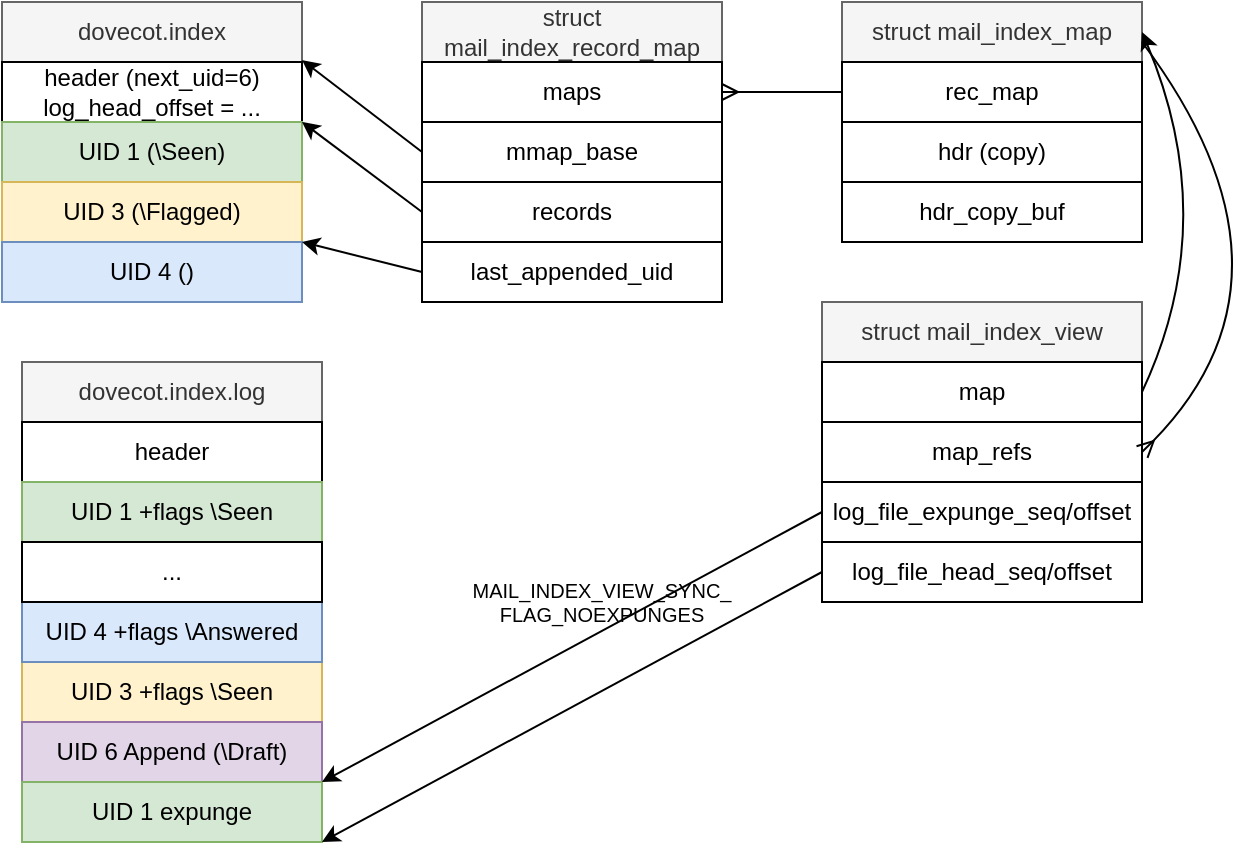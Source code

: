 <mxfile version="14.2.4" type="device"><diagram id="R0OUI-BYGeqMOEc7jvtN" name="Page-1"><mxGraphModel dx="887" dy="519" grid="1" gridSize="10" guides="1" tooltips="1" connect="1" arrows="1" fold="1" page="1" pageScale="1" pageWidth="850" pageHeight="1100" math="0" shadow="0"><root><mxCell id="0"/><mxCell id="1" parent="0"/><mxCell id="EIUyZBRb5C18zM3r6Aeq-1" value="dovecot.index" style="rounded=0;whiteSpace=wrap;html=1;fillColor=#f5f5f5;strokeColor=#666666;fontColor=#333333;" vertex="1" parent="1"><mxGeometry x="80" y="80" width="150" height="30" as="geometry"/></mxCell><mxCell id="EIUyZBRb5C18zM3r6Aeq-2" value="header (next_uid=6)&lt;br&gt;log_head_offset = ..." style="whiteSpace=wrap;html=1;rounded=0;" vertex="1" parent="1"><mxGeometry x="80" y="110" width="150" height="30" as="geometry"/></mxCell><mxCell id="EIUyZBRb5C18zM3r6Aeq-3" value="UID 1 (\Seen)" style="whiteSpace=wrap;html=1;rounded=0;fillColor=#d5e8d4;strokeColor=#82b366;" vertex="1" parent="1"><mxGeometry x="80" y="140" width="150" height="30" as="geometry"/></mxCell><mxCell id="EIUyZBRb5C18zM3r6Aeq-4" value="UID 3 (\Flagged)" style="whiteSpace=wrap;html=1;rounded=0;fillColor=#fff2cc;strokeColor=#d6b656;" vertex="1" parent="1"><mxGeometry x="80" y="170" width="150" height="30" as="geometry"/></mxCell><mxCell id="EIUyZBRb5C18zM3r6Aeq-5" value="UID 4 ()" style="whiteSpace=wrap;html=1;rounded=0;fillColor=#dae8fc;strokeColor=#6c8ebf;" vertex="1" parent="1"><mxGeometry x="80" y="200" width="150" height="30" as="geometry"/></mxCell><mxCell id="EIUyZBRb5C18zM3r6Aeq-6" value="struct mail_index_record_map" style="rounded=0;whiteSpace=wrap;html=1;fillColor=#f5f5f5;strokeColor=#666666;fontColor=#333333;" vertex="1" parent="1"><mxGeometry x="290" y="80" width="150" height="30" as="geometry"/></mxCell><mxCell id="EIUyZBRb5C18zM3r6Aeq-7" value="maps" style="whiteSpace=wrap;html=1;rounded=0;" vertex="1" parent="1"><mxGeometry x="290" y="110" width="150" height="30" as="geometry"/></mxCell><mxCell id="EIUyZBRb5C18zM3r6Aeq-8" value="mmap_base" style="whiteSpace=wrap;html=1;rounded=0;" vertex="1" parent="1"><mxGeometry x="290" y="140" width="150" height="30" as="geometry"/></mxCell><mxCell id="EIUyZBRb5C18zM3r6Aeq-9" value="records" style="whiteSpace=wrap;html=1;rounded=0;" vertex="1" parent="1"><mxGeometry x="290" y="170" width="150" height="30" as="geometry"/></mxCell><mxCell id="EIUyZBRb5C18zM3r6Aeq-10" value="last_appended_uid" style="whiteSpace=wrap;html=1;rounded=0;" vertex="1" parent="1"><mxGeometry x="290" y="200" width="150" height="30" as="geometry"/></mxCell><mxCell id="EIUyZBRb5C18zM3r6Aeq-11" value="struct mail_index_map" style="rounded=0;whiteSpace=wrap;html=1;fillColor=#f5f5f5;strokeColor=#666666;fontColor=#333333;" vertex="1" parent="1"><mxGeometry x="500" y="80" width="150" height="30" as="geometry"/></mxCell><mxCell id="EIUyZBRb5C18zM3r6Aeq-12" value="rec_map" style="whiteSpace=wrap;html=1;rounded=0;" vertex="1" parent="1"><mxGeometry x="500" y="110" width="150" height="30" as="geometry"/></mxCell><mxCell id="EIUyZBRb5C18zM3r6Aeq-13" value="hdr (copy)" style="whiteSpace=wrap;html=1;rounded=0;" vertex="1" parent="1"><mxGeometry x="500" y="140" width="150" height="30" as="geometry"/></mxCell><mxCell id="EIUyZBRb5C18zM3r6Aeq-14" value="hdr_copy_buf" style="whiteSpace=wrap;html=1;rounded=0;" vertex="1" parent="1"><mxGeometry x="500" y="170" width="150" height="30" as="geometry"/></mxCell><mxCell id="EIUyZBRb5C18zM3r6Aeq-16" value="" style="endArrow=ERmany;html=1;entryX=1;entryY=0.5;entryDx=0;entryDy=0;exitX=0;exitY=0.5;exitDx=0;exitDy=0;endFill=0;" edge="1" parent="1" source="EIUyZBRb5C18zM3r6Aeq-12" target="EIUyZBRb5C18zM3r6Aeq-7"><mxGeometry width="50" height="50" relative="1" as="geometry"><mxPoint x="400" y="290" as="sourcePoint"/><mxPoint x="450" y="240" as="targetPoint"/></mxGeometry></mxCell><mxCell id="EIUyZBRb5C18zM3r6Aeq-17" value="" style="endArrow=classic;html=1;entryX=1;entryY=0.5;entryDx=0;entryDy=0;exitX=0;exitY=0.5;exitDx=0;exitDy=0;endFill=1;" edge="1" parent="1" source="EIUyZBRb5C18zM3r6Aeq-8"><mxGeometry width="50" height="50" relative="1" as="geometry"><mxPoint x="290" y="109" as="sourcePoint"/><mxPoint x="230" y="109" as="targetPoint"/></mxGeometry></mxCell><mxCell id="EIUyZBRb5C18zM3r6Aeq-18" value="" style="endArrow=classic;html=1;exitX=0;exitY=0.5;exitDx=0;exitDy=0;endFill=1;entryX=1;entryY=0;entryDx=0;entryDy=0;" edge="1" parent="1" source="EIUyZBRb5C18zM3r6Aeq-9" target="EIUyZBRb5C18zM3r6Aeq-3"><mxGeometry width="50" height="50" relative="1" as="geometry"><mxPoint x="300" y="165" as="sourcePoint"/><mxPoint x="240" y="140" as="targetPoint"/></mxGeometry></mxCell><mxCell id="EIUyZBRb5C18zM3r6Aeq-19" value="" style="endArrow=classic;html=1;exitX=0;exitY=0.5;exitDx=0;exitDy=0;endFill=1;entryX=1;entryY=0;entryDx=0;entryDy=0;" edge="1" parent="1" source="EIUyZBRb5C18zM3r6Aeq-10" target="EIUyZBRb5C18zM3r6Aeq-5"><mxGeometry width="50" height="50" relative="1" as="geometry"><mxPoint x="300" y="195" as="sourcePoint"/><mxPoint x="240" y="150" as="targetPoint"/></mxGeometry></mxCell><mxCell id="EIUyZBRb5C18zM3r6Aeq-24" value="struct mail_index_view" style="rounded=0;whiteSpace=wrap;html=1;fillColor=#f5f5f5;strokeColor=#666666;fontColor=#333333;" vertex="1" parent="1"><mxGeometry x="490" y="230" width="160" height="30" as="geometry"/></mxCell><mxCell id="EIUyZBRb5C18zM3r6Aeq-25" value="map" style="whiteSpace=wrap;html=1;rounded=0;" vertex="1" parent="1"><mxGeometry x="490" y="260" width="160" height="30" as="geometry"/></mxCell><mxCell id="EIUyZBRb5C18zM3r6Aeq-26" value="map_refs" style="whiteSpace=wrap;html=1;rounded=0;" vertex="1" parent="1"><mxGeometry x="490" y="290" width="160" height="30" as="geometry"/></mxCell><mxCell id="EIUyZBRb5C18zM3r6Aeq-27" value="log_file_expunge_seq/offset" style="whiteSpace=wrap;html=1;rounded=0;" vertex="1" parent="1"><mxGeometry x="490" y="320" width="160" height="30" as="geometry"/></mxCell><mxCell id="EIUyZBRb5C18zM3r6Aeq-28" value="" style="endArrow=classic;html=1;entryX=1;entryY=0.5;entryDx=0;entryDy=0;exitX=1;exitY=0.5;exitDx=0;exitDy=0;curved=1;" edge="1" parent="1" source="EIUyZBRb5C18zM3r6Aeq-25" target="EIUyZBRb5C18zM3r6Aeq-11"><mxGeometry width="50" height="50" relative="1" as="geometry"><mxPoint x="400" y="300" as="sourcePoint"/><mxPoint x="450" y="250" as="targetPoint"/><Array as="points"><mxPoint x="690" y="190"/></Array></mxGeometry></mxCell><mxCell id="EIUyZBRb5C18zM3r6Aeq-29" value="" style="endArrow=none;html=1;exitX=1;exitY=0.5;exitDx=0;exitDy=0;curved=1;endFill=0;startArrow=ERmany;startFill=0;" edge="1" parent="1"><mxGeometry width="50" height="50" relative="1" as="geometry"><mxPoint x="650" y="305" as="sourcePoint"/><mxPoint x="650" y="100" as="targetPoint"/><Array as="points"><mxPoint x="740" y="220"/></Array></mxGeometry></mxCell><mxCell id="EIUyZBRb5C18zM3r6Aeq-30" value="log_file_head_seq/offset" style="whiteSpace=wrap;html=1;rounded=0;" vertex="1" parent="1"><mxGeometry x="490" y="350" width="160" height="30" as="geometry"/></mxCell><mxCell id="EIUyZBRb5C18zM3r6Aeq-31" value="dovecot.index.log" style="rounded=0;whiteSpace=wrap;html=1;fillColor=#f5f5f5;strokeColor=#666666;fontColor=#333333;" vertex="1" parent="1"><mxGeometry x="90" y="260" width="150" height="30" as="geometry"/></mxCell><mxCell id="EIUyZBRb5C18zM3r6Aeq-32" value="header" style="whiteSpace=wrap;html=1;rounded=0;" vertex="1" parent="1"><mxGeometry x="90" y="290" width="150" height="30" as="geometry"/></mxCell><mxCell id="EIUyZBRb5C18zM3r6Aeq-33" value="UID 3 +flags \Seen" style="whiteSpace=wrap;html=1;rounded=0;fillColor=#fff2cc;strokeColor=#d6b656;" vertex="1" parent="1"><mxGeometry x="90" y="410" width="150" height="30" as="geometry"/></mxCell><mxCell id="EIUyZBRb5C18zM3r6Aeq-34" value="UID 4 +flags \Answered" style="whiteSpace=wrap;html=1;rounded=0;fillColor=#dae8fc;strokeColor=#6c8ebf;" vertex="1" parent="1"><mxGeometry x="90" y="380" width="150" height="30" as="geometry"/></mxCell><mxCell id="EIUyZBRb5C18zM3r6Aeq-35" value="UID 6 Append (\Draft)" style="whiteSpace=wrap;html=1;rounded=0;fillColor=#e1d5e7;strokeColor=#9673a6;" vertex="1" parent="1"><mxGeometry x="90" y="440" width="150" height="30" as="geometry"/></mxCell><mxCell id="EIUyZBRb5C18zM3r6Aeq-36" value="UID 1 expunge" style="whiteSpace=wrap;html=1;rounded=0;fillColor=#d5e8d4;strokeColor=#82b366;" vertex="1" parent="1"><mxGeometry x="90" y="470" width="150" height="30" as="geometry"/></mxCell><mxCell id="EIUyZBRb5C18zM3r6Aeq-37" value="UID 1 +flags \Seen" style="whiteSpace=wrap;html=1;rounded=0;fillColor=#d5e8d4;strokeColor=#82b366;" vertex="1" parent="1"><mxGeometry x="90" y="320" width="150" height="30" as="geometry"/></mxCell><mxCell id="EIUyZBRb5C18zM3r6Aeq-38" value="..." style="whiteSpace=wrap;html=1;rounded=0;" vertex="1" parent="1"><mxGeometry x="90" y="350" width="150" height="30" as="geometry"/></mxCell><mxCell id="EIUyZBRb5C18zM3r6Aeq-39" value="" style="endArrow=classic;html=1;exitX=0;exitY=0.5;exitDx=0;exitDy=0;endFill=1;entryX=1;entryY=1;entryDx=0;entryDy=0;" edge="1" parent="1" source="EIUyZBRb5C18zM3r6Aeq-27" target="EIUyZBRb5C18zM3r6Aeq-35"><mxGeometry width="50" height="50" relative="1" as="geometry"><mxPoint x="300" y="225" as="sourcePoint"/><mxPoint x="240" y="210" as="targetPoint"/></mxGeometry></mxCell><mxCell id="EIUyZBRb5C18zM3r6Aeq-40" value="" style="endArrow=classic;html=1;exitX=0;exitY=0.5;exitDx=0;exitDy=0;endFill=1;entryX=1;entryY=1;entryDx=0;entryDy=0;" edge="1" parent="1"><mxGeometry width="50" height="50" relative="1" as="geometry"><mxPoint x="490" y="365" as="sourcePoint"/><mxPoint x="240" y="500" as="targetPoint"/></mxGeometry></mxCell><mxCell id="EIUyZBRb5C18zM3r6Aeq-41" value="MAIL_INDEX_VIEW_SYNC_&lt;br&gt;FLAG_NOEXPUNGES" style="text;html=1;strokeColor=none;fillColor=none;align=center;verticalAlign=middle;whiteSpace=wrap;rounded=0;fontSize=10;" vertex="1" parent="1"><mxGeometry x="360" y="370" width="40" height="20" as="geometry"/></mxCell></root></mxGraphModel></diagram></mxfile>